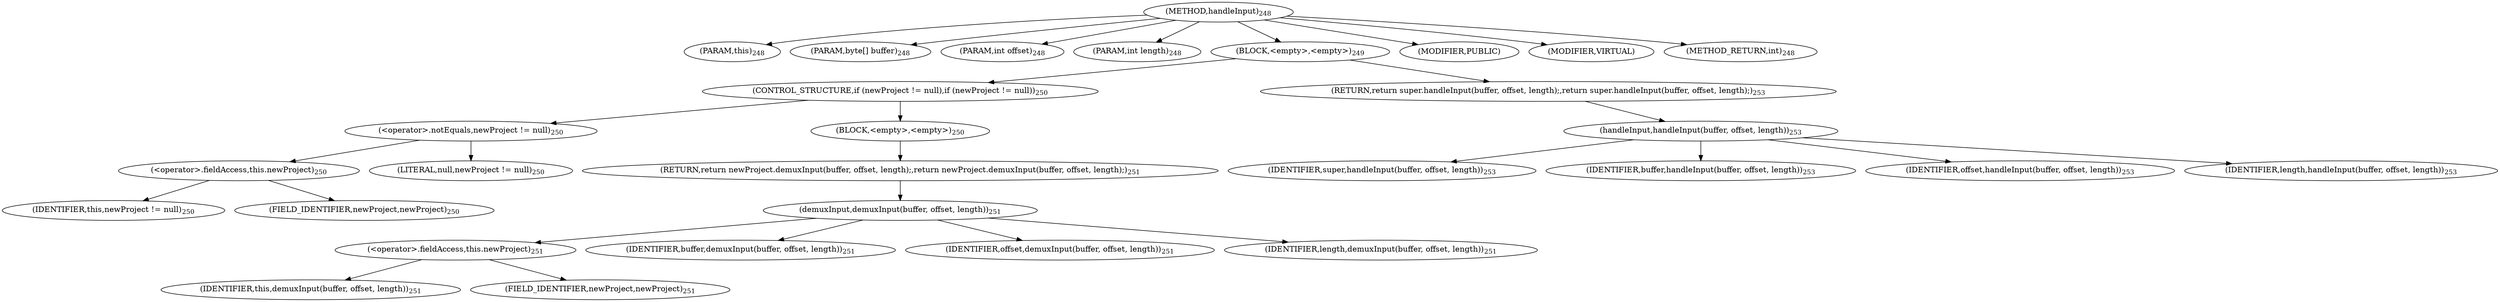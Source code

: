 digraph "handleInput" {  
"540" [label = <(METHOD,handleInput)<SUB>248</SUB>> ]
"541" [label = <(PARAM,this)<SUB>248</SUB>> ]
"542" [label = <(PARAM,byte[] buffer)<SUB>248</SUB>> ]
"543" [label = <(PARAM,int offset)<SUB>248</SUB>> ]
"544" [label = <(PARAM,int length)<SUB>248</SUB>> ]
"545" [label = <(BLOCK,&lt;empty&gt;,&lt;empty&gt;)<SUB>249</SUB>> ]
"546" [label = <(CONTROL_STRUCTURE,if (newProject != null),if (newProject != null))<SUB>250</SUB>> ]
"547" [label = <(&lt;operator&gt;.notEquals,newProject != null)<SUB>250</SUB>> ]
"548" [label = <(&lt;operator&gt;.fieldAccess,this.newProject)<SUB>250</SUB>> ]
"549" [label = <(IDENTIFIER,this,newProject != null)<SUB>250</SUB>> ]
"550" [label = <(FIELD_IDENTIFIER,newProject,newProject)<SUB>250</SUB>> ]
"551" [label = <(LITERAL,null,newProject != null)<SUB>250</SUB>> ]
"552" [label = <(BLOCK,&lt;empty&gt;,&lt;empty&gt;)<SUB>250</SUB>> ]
"553" [label = <(RETURN,return newProject.demuxInput(buffer, offset, length);,return newProject.demuxInput(buffer, offset, length);)<SUB>251</SUB>> ]
"554" [label = <(demuxInput,demuxInput(buffer, offset, length))<SUB>251</SUB>> ]
"555" [label = <(&lt;operator&gt;.fieldAccess,this.newProject)<SUB>251</SUB>> ]
"556" [label = <(IDENTIFIER,this,demuxInput(buffer, offset, length))<SUB>251</SUB>> ]
"557" [label = <(FIELD_IDENTIFIER,newProject,newProject)<SUB>251</SUB>> ]
"558" [label = <(IDENTIFIER,buffer,demuxInput(buffer, offset, length))<SUB>251</SUB>> ]
"559" [label = <(IDENTIFIER,offset,demuxInput(buffer, offset, length))<SUB>251</SUB>> ]
"560" [label = <(IDENTIFIER,length,demuxInput(buffer, offset, length))<SUB>251</SUB>> ]
"561" [label = <(RETURN,return super.handleInput(buffer, offset, length);,return super.handleInput(buffer, offset, length);)<SUB>253</SUB>> ]
"562" [label = <(handleInput,handleInput(buffer, offset, length))<SUB>253</SUB>> ]
"563" [label = <(IDENTIFIER,super,handleInput(buffer, offset, length))<SUB>253</SUB>> ]
"564" [label = <(IDENTIFIER,buffer,handleInput(buffer, offset, length))<SUB>253</SUB>> ]
"565" [label = <(IDENTIFIER,offset,handleInput(buffer, offset, length))<SUB>253</SUB>> ]
"566" [label = <(IDENTIFIER,length,handleInput(buffer, offset, length))<SUB>253</SUB>> ]
"567" [label = <(MODIFIER,PUBLIC)> ]
"568" [label = <(MODIFIER,VIRTUAL)> ]
"569" [label = <(METHOD_RETURN,int)<SUB>248</SUB>> ]
  "540" -> "541" 
  "540" -> "542" 
  "540" -> "543" 
  "540" -> "544" 
  "540" -> "545" 
  "540" -> "567" 
  "540" -> "568" 
  "540" -> "569" 
  "545" -> "546" 
  "545" -> "561" 
  "546" -> "547" 
  "546" -> "552" 
  "547" -> "548" 
  "547" -> "551" 
  "548" -> "549" 
  "548" -> "550" 
  "552" -> "553" 
  "553" -> "554" 
  "554" -> "555" 
  "554" -> "558" 
  "554" -> "559" 
  "554" -> "560" 
  "555" -> "556" 
  "555" -> "557" 
  "561" -> "562" 
  "562" -> "563" 
  "562" -> "564" 
  "562" -> "565" 
  "562" -> "566" 
}
